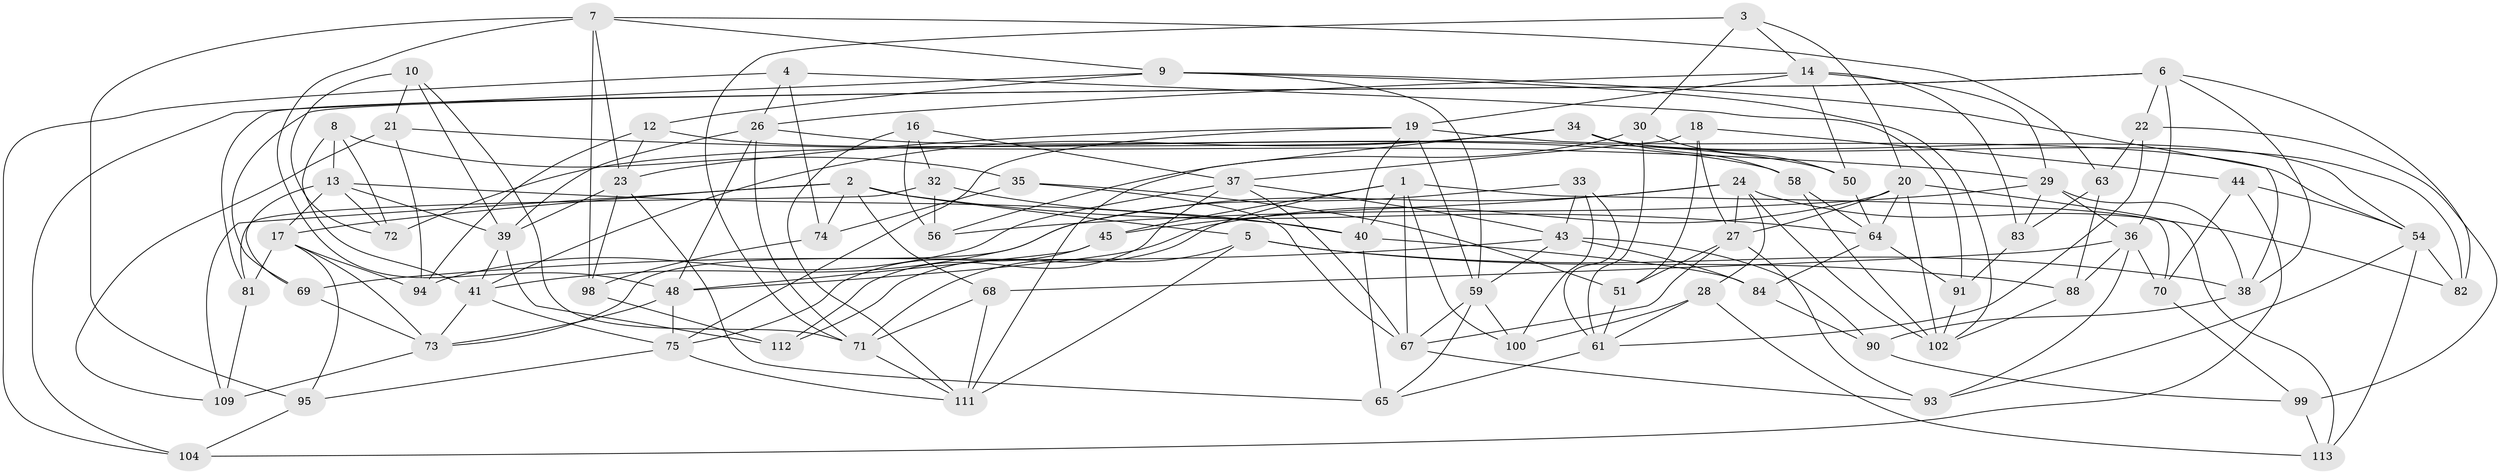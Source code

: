 // original degree distribution, {4: 1.0}
// Generated by graph-tools (version 1.1) at 2025/11/02/27/25 16:11:47]
// undirected, 79 vertices, 192 edges
graph export_dot {
graph [start="1"]
  node [color=gray90,style=filled];
  1 [super="+76"];
  2 [super="+15"];
  3;
  4;
  5 [super="+86"];
  6 [super="+11"];
  7 [super="+96"];
  8;
  9 [super="+25"];
  10;
  12;
  13 [super="+110"];
  14 [super="+97"];
  16;
  17 [super="+53"];
  18;
  19 [super="+101"];
  20 [super="+52"];
  21;
  22;
  23 [super="+47"];
  24 [super="+106"];
  26 [super="+57"];
  27 [super="+31"];
  28;
  29 [super="+62"];
  30;
  32;
  33;
  34 [super="+103"];
  35;
  36 [super="+79"];
  37 [super="+42"];
  38 [super="+108"];
  39 [super="+46"];
  40 [super="+60"];
  41 [super="+80"];
  43 [super="+55"];
  44;
  45;
  48 [super="+49"];
  50;
  51;
  54 [super="+78"];
  56;
  58;
  59 [super="+66"];
  61 [super="+85"];
  63;
  64 [super="+77"];
  65;
  67 [super="+87"];
  68;
  69;
  70;
  71 [super="+92"];
  72;
  73 [super="+89"];
  74;
  75 [super="+105"];
  81;
  82;
  83;
  84;
  88;
  90;
  91;
  93;
  94;
  95;
  98;
  99;
  100;
  102 [super="+107"];
  104;
  109;
  111 [super="+114"];
  112;
  113;
  1 -- 70;
  1 -- 45;
  1 -- 67;
  1 -- 40;
  1 -- 112;
  1 -- 100;
  2 -- 109;
  2 -- 5;
  2 -- 68;
  2 -- 74;
  2 -- 64;
  2 -- 17;
  3 -- 20;
  3 -- 30;
  3 -- 71;
  3 -- 14;
  4 -- 74;
  4 -- 91;
  4 -- 26;
  4 -- 104;
  5 -- 88;
  5 -- 38 [weight=2];
  5 -- 111;
  5 -- 71;
  6 -- 69;
  6 -- 82;
  6 -- 36;
  6 -- 38;
  6 -- 81;
  6 -- 22;
  7 -- 95;
  7 -- 23;
  7 -- 63;
  7 -- 48;
  7 -- 9;
  7 -- 98;
  8 -- 35;
  8 -- 72;
  8 -- 41;
  8 -- 13;
  9 -- 12;
  9 -- 104;
  9 -- 38;
  9 -- 59;
  9 -- 102;
  10 -- 72;
  10 -- 21;
  10 -- 39;
  10 -- 71;
  12 -- 94;
  12 -- 58;
  12 -- 23;
  13 -- 72;
  13 -- 40;
  13 -- 17;
  13 -- 69;
  13 -- 39;
  14 -- 50;
  14 -- 19;
  14 -- 29;
  14 -- 26;
  14 -- 83;
  16 -- 56;
  16 -- 37;
  16 -- 32;
  16 -- 111;
  17 -- 94;
  17 -- 81;
  17 -- 73;
  17 -- 95;
  18 -- 51;
  18 -- 44;
  18 -- 27;
  18 -- 37;
  19 -- 59;
  19 -- 23;
  19 -- 40;
  19 -- 75;
  19 -- 54;
  20 -- 27;
  20 -- 48;
  20 -- 113;
  20 -- 102;
  20 -- 64;
  21 -- 109;
  21 -- 29;
  21 -- 94;
  22 -- 61;
  22 -- 63;
  22 -- 99;
  23 -- 98;
  23 -- 65;
  23 -- 39;
  24 -- 45;
  24 -- 41;
  24 -- 82;
  24 -- 27;
  24 -- 28;
  24 -- 102;
  26 -- 39;
  26 -- 50;
  26 -- 48;
  26 -- 71;
  27 -- 51;
  27 -- 93;
  27 -- 67;
  28 -- 100;
  28 -- 61;
  28 -- 113;
  29 -- 56;
  29 -- 83;
  29 -- 36;
  29 -- 38;
  30 -- 56;
  30 -- 50;
  30 -- 61;
  32 -- 56;
  32 -- 40;
  32 -- 81;
  33 -- 100;
  33 -- 43;
  33 -- 73;
  33 -- 61;
  34 -- 72;
  34 -- 54;
  34 -- 82;
  34 -- 41;
  34 -- 58;
  34 -- 111;
  35 -- 74;
  35 -- 51;
  35 -- 67;
  36 -- 68;
  36 -- 93;
  36 -- 70;
  36 -- 88;
  37 -- 112;
  37 -- 67;
  37 -- 43;
  37 -- 94;
  38 -- 90;
  39 -- 112;
  39 -- 41;
  40 -- 65;
  40 -- 84;
  41 -- 75;
  41 -- 73;
  43 -- 69;
  43 -- 59;
  43 -- 90;
  43 -- 84;
  44 -- 70;
  44 -- 104;
  44 -- 54;
  45 -- 75;
  45 -- 48;
  48 -- 75;
  48 -- 73;
  50 -- 64;
  51 -- 61;
  54 -- 113;
  54 -- 82;
  54 -- 93;
  58 -- 64;
  58 -- 102;
  59 -- 65;
  59 -- 67;
  59 -- 100;
  61 -- 65;
  63 -- 88;
  63 -- 83;
  64 -- 91;
  64 -- 84;
  67 -- 93;
  68 -- 71;
  68 -- 111;
  69 -- 73;
  70 -- 99;
  71 -- 111;
  73 -- 109;
  74 -- 98;
  75 -- 95;
  75 -- 111;
  81 -- 109;
  83 -- 91;
  84 -- 90;
  88 -- 102;
  90 -- 99;
  91 -- 102;
  95 -- 104;
  98 -- 112;
  99 -- 113;
}
